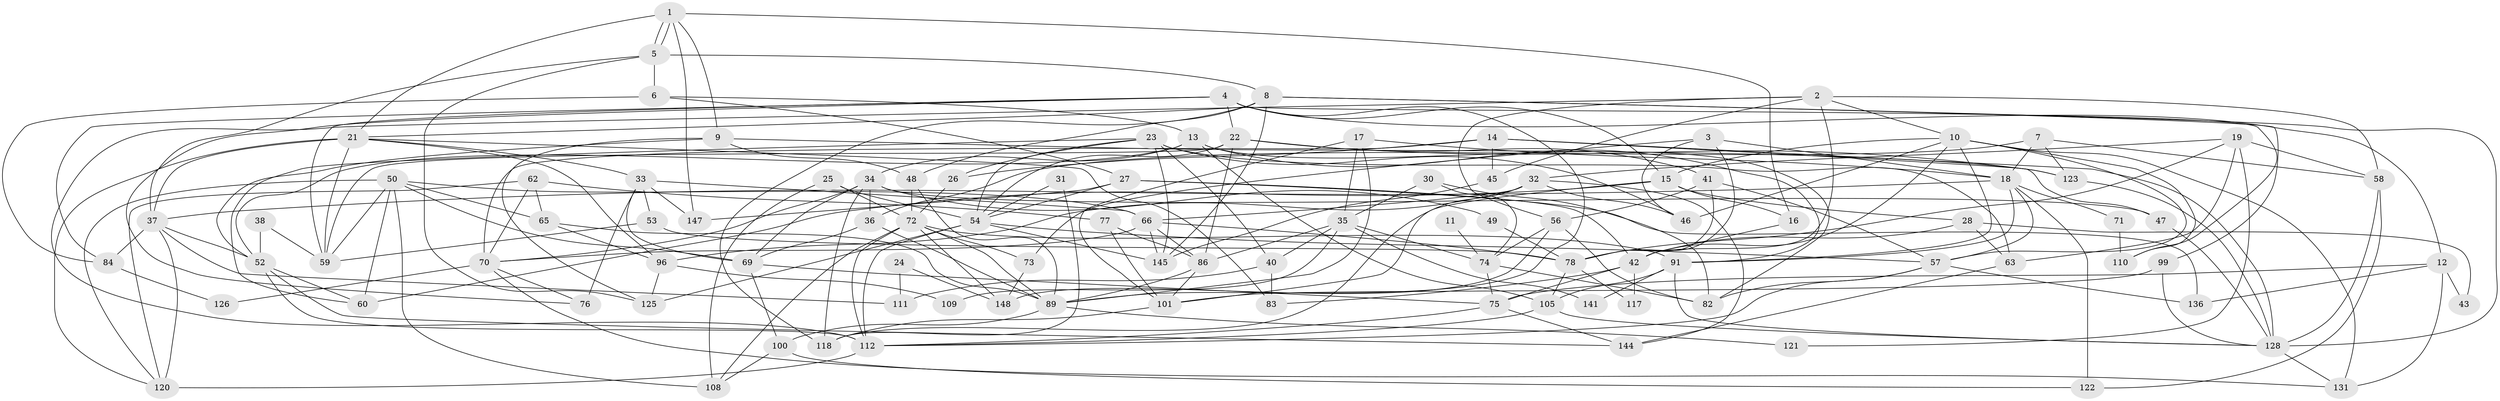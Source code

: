 // Generated by graph-tools (version 1.1) at 2025/52/02/27/25 19:52:04]
// undirected, 100 vertices, 240 edges
graph export_dot {
graph [start="1"]
  node [color=gray90,style=filled];
  1 [super="+127"];
  2 [super="+20"];
  3 [super="+44"];
  4 [super="+106"];
  5 [super="+80"];
  6 [super="+134"];
  7 [super="+39"];
  8 [super="+90"];
  9;
  10 [super="+67"];
  11;
  12 [super="+142"];
  13 [super="+55"];
  14 [super="+29"];
  15 [super="+64"];
  16;
  17 [super="+102"];
  18 [super="+85"];
  19 [super="+61"];
  21 [super="+87"];
  22 [super="+130"];
  23 [super="+139"];
  24;
  25;
  26;
  27 [super="+95"];
  28;
  30;
  31;
  32 [super="+51"];
  33 [super="+103"];
  34 [super="+107"];
  35 [super="+88"];
  36;
  37;
  38 [super="+129"];
  40 [super="+137"];
  41;
  42 [super="+79"];
  43;
  45;
  46 [super="+116"];
  47;
  48;
  49;
  50 [super="+94"];
  52 [super="+113"];
  53;
  54 [super="+133"];
  56;
  57 [super="+146"];
  58;
  59;
  60;
  62 [super="+68"];
  63;
  65;
  66 [super="+81"];
  69;
  70 [super="+104"];
  71;
  72 [super="+119"];
  73;
  74 [super="+92"];
  75 [super="+93"];
  76;
  77;
  78 [super="+98"];
  82 [super="+114"];
  83;
  84;
  86 [super="+124"];
  89 [super="+138"];
  91 [super="+97"];
  96;
  99;
  100 [super="+132"];
  101;
  105 [super="+149"];
  108 [super="+115"];
  109;
  110;
  111;
  112 [super="+135"];
  117;
  118;
  120;
  121;
  122;
  123 [super="+140"];
  125;
  126;
  128 [super="+143"];
  131;
  136;
  141;
  144;
  145;
  147;
  148;
  1 -- 5;
  1 -- 5;
  1 -- 16;
  1 -- 147;
  1 -- 21;
  1 -- 9;
  2 -- 58;
  2 -- 112;
  2 -- 56;
  2 -- 42;
  2 -- 45;
  2 -- 10;
  3 -- 73;
  3 -- 18;
  3 -- 78;
  3 -- 46;
  4 -- 59;
  4 -- 89;
  4 -- 15;
  4 -- 110;
  4 -- 84;
  4 -- 22;
  4 -- 12;
  4 -- 76;
  5 -- 8;
  5 -- 125;
  5 -- 37;
  5 -- 6;
  6 -- 27;
  6 -- 13;
  6 -- 84;
  7 -- 36;
  7 -- 58;
  7 -- 123;
  7 -- 18;
  8 -- 145;
  8 -- 118;
  8 -- 99;
  8 -- 21;
  8 -- 48;
  8 -- 128;
  9 -- 48;
  9 -- 125;
  9 -- 52;
  9 -- 123;
  10 -- 15;
  10 -- 131;
  10 -- 91;
  10 -- 110;
  10 -- 42;
  10 -- 57;
  10 -- 46;
  11 -- 74 [weight=2];
  12 -- 131;
  12 -- 136;
  12 -- 43;
  12 -- 75;
  13 -- 34;
  13 -- 82;
  13 -- 52;
  13 -- 91;
  13 -- 105;
  14 -- 128;
  14 -- 47;
  14 -- 45;
  14 -- 70;
  14 -- 26;
  15 -- 28;
  15 -- 60;
  15 -- 16;
  15 -- 101;
  16 -- 42;
  17 -- 101;
  17 -- 35;
  17 -- 89;
  17 -- 18;
  18 -- 91;
  18 -- 37;
  18 -- 71;
  18 -- 122;
  18 -- 57;
  19 -- 63;
  19 -- 58;
  19 -- 32;
  19 -- 121;
  19 -- 78;
  21 -- 120;
  21 -- 59;
  21 -- 96;
  21 -- 83;
  21 -- 37;
  21 -- 33;
  22 -- 59;
  22 -- 86;
  22 -- 54;
  22 -- 41;
  22 -- 123;
  23 -- 54;
  23 -- 60;
  23 -- 145;
  23 -- 26;
  23 -- 46 [weight=2];
  23 -- 63;
  23 -- 40;
  24 -- 111;
  24 -- 148;
  25 -- 108;
  25 -- 54;
  25 -- 72;
  26 -- 72;
  27 -- 147;
  27 -- 136;
  27 -- 42;
  27 -- 54;
  28 -- 42;
  28 -- 43;
  28 -- 63;
  30 -- 74;
  30 -- 35;
  30 -- 82;
  31 -- 118;
  31 -- 54;
  32 -- 96;
  32 -- 118;
  32 -- 66;
  32 -- 144;
  32 -- 46;
  33 -- 66;
  33 -- 53;
  33 -- 147;
  33 -- 69;
  33 -- 76;
  34 -- 69;
  34 -- 49;
  34 -- 36;
  34 -- 118;
  34 -- 47;
  34 -- 70;
  35 -- 40 [weight=2];
  35 -- 109;
  35 -- 141;
  35 -- 74;
  35 -- 86;
  36 -- 69;
  36 -- 89;
  37 -- 52;
  37 -- 84;
  37 -- 111;
  37 -- 120;
  38 -- 52;
  38 -- 59;
  40 -- 83;
  40 -- 111;
  41 -- 78;
  41 -- 56;
  41 -- 57;
  42 -- 75;
  42 -- 117;
  42 -- 83;
  45 -- 145;
  47 -- 128;
  48 -- 89;
  48 -- 72;
  49 -- 78;
  50 -- 120;
  50 -- 65;
  50 -- 69;
  50 -- 59;
  50 -- 60;
  50 -- 66;
  50 -- 108;
  52 -- 112;
  52 -- 144;
  52 -- 60;
  53 -- 59;
  53 -- 78;
  54 -- 112;
  54 -- 145;
  54 -- 125;
  54 -- 57;
  56 -- 82;
  56 -- 148;
  56 -- 74;
  57 -- 112;
  57 -- 82;
  57 -- 136;
  58 -- 128;
  58 -- 122;
  62 -- 120;
  62 -- 77;
  62 -- 65;
  62 -- 70;
  63 -- 144;
  65 -- 89;
  65 -- 96;
  66 -- 145;
  66 -- 78;
  66 -- 70;
  66 -- 86;
  69 -- 100;
  69 -- 75;
  70 -- 126;
  70 -- 131;
  70 -- 76;
  71 -- 110;
  72 -- 91;
  72 -- 112;
  72 -- 73;
  72 -- 148;
  72 -- 89;
  72 -- 108;
  73 -- 148;
  74 -- 82;
  74 -- 75;
  75 -- 112;
  75 -- 144;
  77 -- 86;
  77 -- 101;
  78 -- 117;
  78 -- 105;
  84 -- 126;
  86 -- 101;
  86 -- 89;
  89 -- 121;
  89 -- 100;
  91 -- 128;
  91 -- 141;
  91 -- 105;
  96 -- 109;
  96 -- 125;
  99 -- 101;
  99 -- 128;
  100 -- 122;
  100 -- 108;
  101 -- 118;
  105 -- 128;
  105 -- 112;
  112 -- 120;
  123 -- 128;
  128 -- 131;
}
